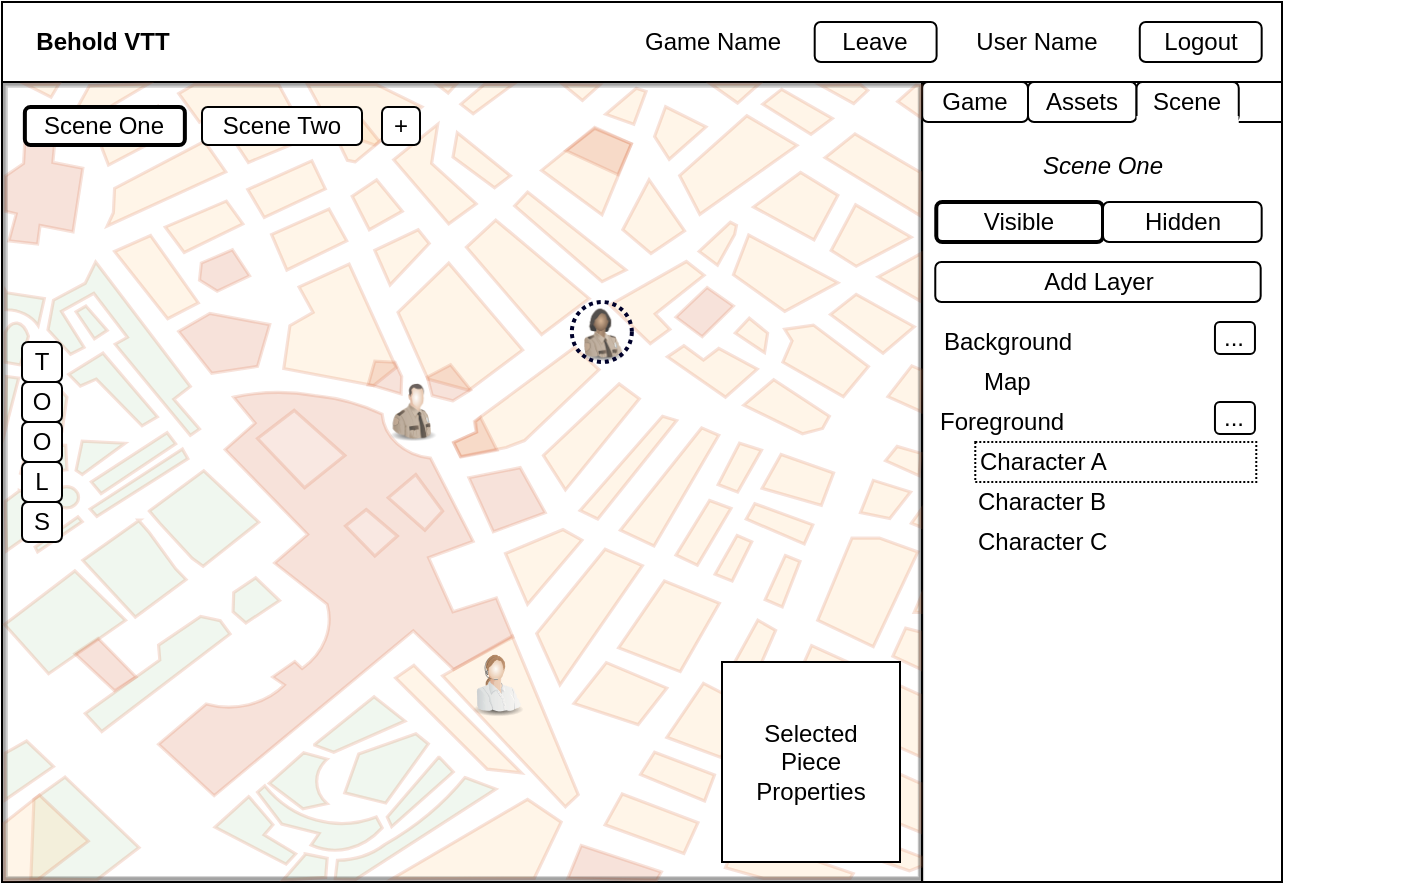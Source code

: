 <mxfile version="24.7.17">
  <diagram name="Page-1" id="03018318-947c-dd8e-b7a3-06fadd420f32">
    <mxGraphModel dx="1030" dy="580" grid="1" gridSize="10" guides="1" tooltips="1" connect="1" arrows="1" fold="1" page="0" pageScale="1" pageWidth="1100" pageHeight="850" background="none" math="0" shadow="0">
      <root>
        <mxCell id="0" />
        <mxCell id="1" parent="0" />
        <mxCell id="a_xUBQwBy6rDpvlgd22E-41" value="" style="group;opacity=50;" parent="1" vertex="1" connectable="0">
          <mxGeometry x="20" y="120" width="700" height="440" as="geometry" />
        </mxCell>
        <mxCell id="a_xUBQwBy6rDpvlgd22E-2" value="" style="rounded=0;whiteSpace=wrap;html=1;" parent="a_xUBQwBy6rDpvlgd22E-41" vertex="1">
          <mxGeometry width="640" height="440" as="geometry" />
        </mxCell>
        <mxCell id="a_xUBQwBy6rDpvlgd22E-4" value="" style="rounded=0;whiteSpace=wrap;html=1;" parent="a_xUBQwBy6rDpvlgd22E-41" vertex="1">
          <mxGeometry width="640" height="40" as="geometry" />
        </mxCell>
        <mxCell id="a_xUBQwBy6rDpvlgd22E-5" value="Logout" style="rounded=1;whiteSpace=wrap;html=1;" parent="a_xUBQwBy6rDpvlgd22E-41" vertex="1">
          <mxGeometry x="568.889" y="10" width="60.952" height="20" as="geometry" />
        </mxCell>
        <mxCell id="a_xUBQwBy6rDpvlgd22E-6" value="Behold VTT" style="text;html=1;align=center;verticalAlign=middle;whiteSpace=wrap;rounded=0;fontStyle=1" parent="a_xUBQwBy6rDpvlgd22E-41" vertex="1">
          <mxGeometry x="10.159" y="5" width="81.27" height="30" as="geometry" />
        </mxCell>
        <mxCell id="a_xUBQwBy6rDpvlgd22E-7" value="User Name" style="text;html=1;align=center;verticalAlign=middle;whiteSpace=wrap;rounded=0;" parent="a_xUBQwBy6rDpvlgd22E-41" vertex="1">
          <mxGeometry x="477.46" y="5" width="81.27" height="30" as="geometry" />
        </mxCell>
        <mxCell id="a_xUBQwBy6rDpvlgd22E-39" value="Game Name" style="text;html=1;align=center;verticalAlign=middle;whiteSpace=wrap;rounded=0;" parent="a_xUBQwBy6rDpvlgd22E-41" vertex="1">
          <mxGeometry x="314.921" y="5" width="81.27" height="30" as="geometry" />
        </mxCell>
        <mxCell id="a_xUBQwBy6rDpvlgd22E-40" value="Leave" style="rounded=1;whiteSpace=wrap;html=1;" parent="a_xUBQwBy6rDpvlgd22E-41" vertex="1">
          <mxGeometry x="406.349" y="10" width="60.952" height="20" as="geometry" />
        </mxCell>
        <mxCell id="iOlVBHZvp6bPq2AkOOY4-1" value="" style="rounded=0;whiteSpace=wrap;html=1;" parent="a_xUBQwBy6rDpvlgd22E-41" vertex="1">
          <mxGeometry x="460" y="40" width="180" height="400" as="geometry" />
        </mxCell>
        <mxCell id="iOlVBHZvp6bPq2AkOOY4-5" value="Game" style="rounded=1;whiteSpace=wrap;html=1;" parent="a_xUBQwBy6rDpvlgd22E-41" vertex="1">
          <mxGeometry x="460" y="40" width="53" height="20" as="geometry" />
        </mxCell>
        <mxCell id="iOlVBHZvp6bPq2AkOOY4-16" value="Assets" style="rounded=1;whiteSpace=wrap;html=1;" parent="a_xUBQwBy6rDpvlgd22E-41" vertex="1">
          <mxGeometry x="513" y="40" width="54.27" height="20" as="geometry" />
        </mxCell>
        <mxCell id="iOlVBHZvp6bPq2AkOOY4-17" value="Scene" style="rounded=1;whiteSpace=wrap;html=1;" parent="a_xUBQwBy6rDpvlgd22E-41" vertex="1">
          <mxGeometry x="567.27" y="40" width="51.11" height="20" as="geometry" />
        </mxCell>
        <mxCell id="iOlVBHZvp6bPq2AkOOY4-19" value="" style="rounded=0;whiteSpace=wrap;html=1;strokeColor=none;" parent="a_xUBQwBy6rDpvlgd22E-41" vertex="1">
          <mxGeometry x="567.27" y="57" width="51" height="10" as="geometry" />
        </mxCell>
        <mxCell id="iOlVBHZvp6bPq2AkOOY4-48" value="" style="verticalLabelPosition=bottom;shadow=0;dashed=0;align=center;html=1;verticalAlign=top;strokeWidth=1;shape=mxgraph.mockup.misc.map;strokeColor=none;opacity=20;" parent="a_xUBQwBy6rDpvlgd22E-41" vertex="1">
          <mxGeometry x="1" y="41" width="460" height="399" as="geometry" />
        </mxCell>
        <mxCell id="iOlVBHZvp6bPq2AkOOY4-47" value="" style="group" parent="a_xUBQwBy6rDpvlgd22E-41" vertex="1" connectable="0">
          <mxGeometry x="10" y="170" width="20" height="100" as="geometry" />
        </mxCell>
        <mxCell id="iOlVBHZvp6bPq2AkOOY4-42" value="T" style="rounded=1;whiteSpace=wrap;html=1;" parent="iOlVBHZvp6bPq2AkOOY4-47" vertex="1">
          <mxGeometry width="20" height="20" as="geometry" />
        </mxCell>
        <mxCell id="iOlVBHZvp6bPq2AkOOY4-43" value="O" style="rounded=1;whiteSpace=wrap;html=1;" parent="iOlVBHZvp6bPq2AkOOY4-47" vertex="1">
          <mxGeometry y="20" width="20" height="20" as="geometry" />
        </mxCell>
        <mxCell id="iOlVBHZvp6bPq2AkOOY4-44" value="O" style="rounded=1;whiteSpace=wrap;html=1;" parent="iOlVBHZvp6bPq2AkOOY4-47" vertex="1">
          <mxGeometry y="40" width="20" height="20" as="geometry" />
        </mxCell>
        <mxCell id="iOlVBHZvp6bPq2AkOOY4-45" value="L" style="rounded=1;whiteSpace=wrap;html=1;" parent="iOlVBHZvp6bPq2AkOOY4-47" vertex="1">
          <mxGeometry y="60" width="20" height="20" as="geometry" />
        </mxCell>
        <mxCell id="iOlVBHZvp6bPq2AkOOY4-46" value="S" style="rounded=1;whiteSpace=wrap;html=1;" parent="iOlVBHZvp6bPq2AkOOY4-47" vertex="1">
          <mxGeometry y="80" width="20" height="20" as="geometry" />
        </mxCell>
        <mxCell id="iOlVBHZvp6bPq2AkOOY4-49" value="Scene One" style="rounded=1;whiteSpace=wrap;html=1;strokeWidth=2;" parent="a_xUBQwBy6rDpvlgd22E-41" vertex="1">
          <mxGeometry x="11.43" y="52.5" width="80" height="19" as="geometry" />
        </mxCell>
        <mxCell id="iOlVBHZvp6bPq2AkOOY4-71" value="Scene Two" style="rounded=1;whiteSpace=wrap;html=1;" parent="a_xUBQwBy6rDpvlgd22E-41" vertex="1">
          <mxGeometry x="100" y="52.5" width="80" height="19" as="geometry" />
        </mxCell>
        <mxCell id="iOlVBHZvp6bPq2AkOOY4-72" value="+" style="rounded=1;whiteSpace=wrap;html=1;" parent="a_xUBQwBy6rDpvlgd22E-41" vertex="1">
          <mxGeometry x="190" y="52.5" width="19" height="19" as="geometry" />
        </mxCell>
        <mxCell id="iOlVBHZvp6bPq2AkOOY4-74" value="" style="image;html=1;image=img/lib/clip_art/people/Security_Man_128x128.png;opacity=75;" parent="a_xUBQwBy6rDpvlgd22E-41" vertex="1">
          <mxGeometry x="190" y="190" width="31" height="30" as="geometry" />
        </mxCell>
        <mxCell id="iOlVBHZvp6bPq2AkOOY4-75" value="" style="image;html=1;image=img/lib/clip_art/people/Security_Woman_Black_128x128.png;opacity=75;" parent="a_xUBQwBy6rDpvlgd22E-41" vertex="1">
          <mxGeometry x="284.92" y="150" width="30" height="30" as="geometry" />
        </mxCell>
        <mxCell id="iOlVBHZvp6bPq2AkOOY4-76" value="" style="image;html=1;image=img/lib/clip_art/people/Telesales_Woman_128x128.png;opacity=75;" parent="a_xUBQwBy6rDpvlgd22E-41" vertex="1">
          <mxGeometry x="230" y="320" width="35" height="40" as="geometry" />
        </mxCell>
        <mxCell id="iOlVBHZvp6bPq2AkOOY4-77" value="Selected&lt;br&gt;Piece&lt;br&gt;Properties" style="rounded=0;whiteSpace=wrap;html=1;" parent="a_xUBQwBy6rDpvlgd22E-41" vertex="1">
          <mxGeometry x="360" y="330" width="89" height="100" as="geometry" />
        </mxCell>
        <mxCell id="iOlVBHZvp6bPq2AkOOY4-78" value="" style="ellipse;whiteSpace=wrap;html=1;aspect=fixed;fillColor=none;strokeColor=#00012B;strokeWidth=2;dashed=1;dashPattern=1 1;" parent="a_xUBQwBy6rDpvlgd22E-41" vertex="1">
          <mxGeometry x="284.92" y="150" width="30" height="30" as="geometry" />
        </mxCell>
        <mxCell id="mQjg2kUGdNezS8_povaf-8" value="Add Layer" style="rounded=1;whiteSpace=wrap;html=1;" vertex="1" parent="a_xUBQwBy6rDpvlgd22E-41">
          <mxGeometry x="466.64" y="130" width="162.7" height="20" as="geometry" />
        </mxCell>
        <mxCell id="mQjg2kUGdNezS8_povaf-9" value="Scene One" style="text;html=1;align=center;verticalAlign=middle;whiteSpace=wrap;rounded=0;fontStyle=2" vertex="1" parent="a_xUBQwBy6rDpvlgd22E-41">
          <mxGeometry x="461" y="71.5" width="179" height="20" as="geometry" />
        </mxCell>
        <mxCell id="mQjg2kUGdNezS8_povaf-10" value="Background" style="text;html=1;align=left;verticalAlign=middle;whiteSpace=wrap;rounded=0;" vertex="1" parent="a_xUBQwBy6rDpvlgd22E-41">
          <mxGeometry x="469.34" y="160" width="130.66" height="20" as="geometry" />
        </mxCell>
        <mxCell id="mQjg2kUGdNezS8_povaf-11" value="Map" style="text;html=1;align=left;verticalAlign=middle;whiteSpace=wrap;rounded=0;" vertex="1" parent="a_xUBQwBy6rDpvlgd22E-41">
          <mxGeometry x="489.34" y="180" width="140.5" height="20" as="geometry" />
        </mxCell>
        <mxCell id="mQjg2kUGdNezS8_povaf-46" value="Foreground" style="text;html=1;align=left;verticalAlign=middle;whiteSpace=wrap;rounded=0;" vertex="1" parent="a_xUBQwBy6rDpvlgd22E-41">
          <mxGeometry x="466.64" y="200" width="133.36" height="20" as="geometry" />
        </mxCell>
        <mxCell id="mQjg2kUGdNezS8_povaf-47" value="Character A" style="text;html=1;align=left;verticalAlign=middle;whiteSpace=wrap;rounded=0;strokeColor=default;dashed=1;dashPattern=1 1;" vertex="1" parent="a_xUBQwBy6rDpvlgd22E-41">
          <mxGeometry x="486.64" y="220" width="140.5" height="20" as="geometry" />
        </mxCell>
        <mxCell id="mQjg2kUGdNezS8_povaf-48" value="Character B" style="text;html=1;align=left;verticalAlign=middle;whiteSpace=wrap;rounded=0;" vertex="1" parent="a_xUBQwBy6rDpvlgd22E-41">
          <mxGeometry x="485.98" y="240" width="140.5" height="20" as="geometry" />
        </mxCell>
        <mxCell id="mQjg2kUGdNezS8_povaf-50" value="Character C" style="text;html=1;align=left;verticalAlign=middle;whiteSpace=wrap;rounded=0;" vertex="1" parent="a_xUBQwBy6rDpvlgd22E-41">
          <mxGeometry x="485.98" y="260" width="140.5" height="20" as="geometry" />
        </mxCell>
        <mxCell id="mQjg2kUGdNezS8_povaf-52" value="Visible" style="rounded=1;whiteSpace=wrap;html=1;strokeWidth=2;" vertex="1" parent="a_xUBQwBy6rDpvlgd22E-41">
          <mxGeometry x="467.14" y="100" width="83.36" height="20" as="geometry" />
        </mxCell>
        <mxCell id="mQjg2kUGdNezS8_povaf-53" value="Hidden" style="rounded=1;whiteSpace=wrap;html=1;" vertex="1" parent="a_xUBQwBy6rDpvlgd22E-41">
          <mxGeometry x="550.5" y="100" width="79.34" height="20" as="geometry" />
        </mxCell>
        <mxCell id="mQjg2kUGdNezS8_povaf-54" value="..." style="rounded=1;whiteSpace=wrap;html=1;" vertex="1" parent="a_xUBQwBy6rDpvlgd22E-41">
          <mxGeometry x="606.48" y="160" width="20" height="16" as="geometry" />
        </mxCell>
        <mxCell id="mQjg2kUGdNezS8_povaf-56" value="..." style="rounded=1;whiteSpace=wrap;html=1;" vertex="1" parent="a_xUBQwBy6rDpvlgd22E-41">
          <mxGeometry x="606.48" y="200" width="20" height="16" as="geometry" />
        </mxCell>
        <mxCell id="iOlVBHZvp6bPq2AkOOY4-20" value="" style="endArrow=none;html=1;rounded=0;exitX=1;exitY=1;exitDx=0;exitDy=0;" parent="1" source="iOlVBHZvp6bPq2AkOOY4-17" edge="1">
          <mxGeometry width="50" height="50" relative="1" as="geometry">
            <mxPoint x="710" y="220" as="sourcePoint" />
            <mxPoint x="660" y="180" as="targetPoint" />
          </mxGeometry>
        </mxCell>
      </root>
    </mxGraphModel>
  </diagram>
</mxfile>
